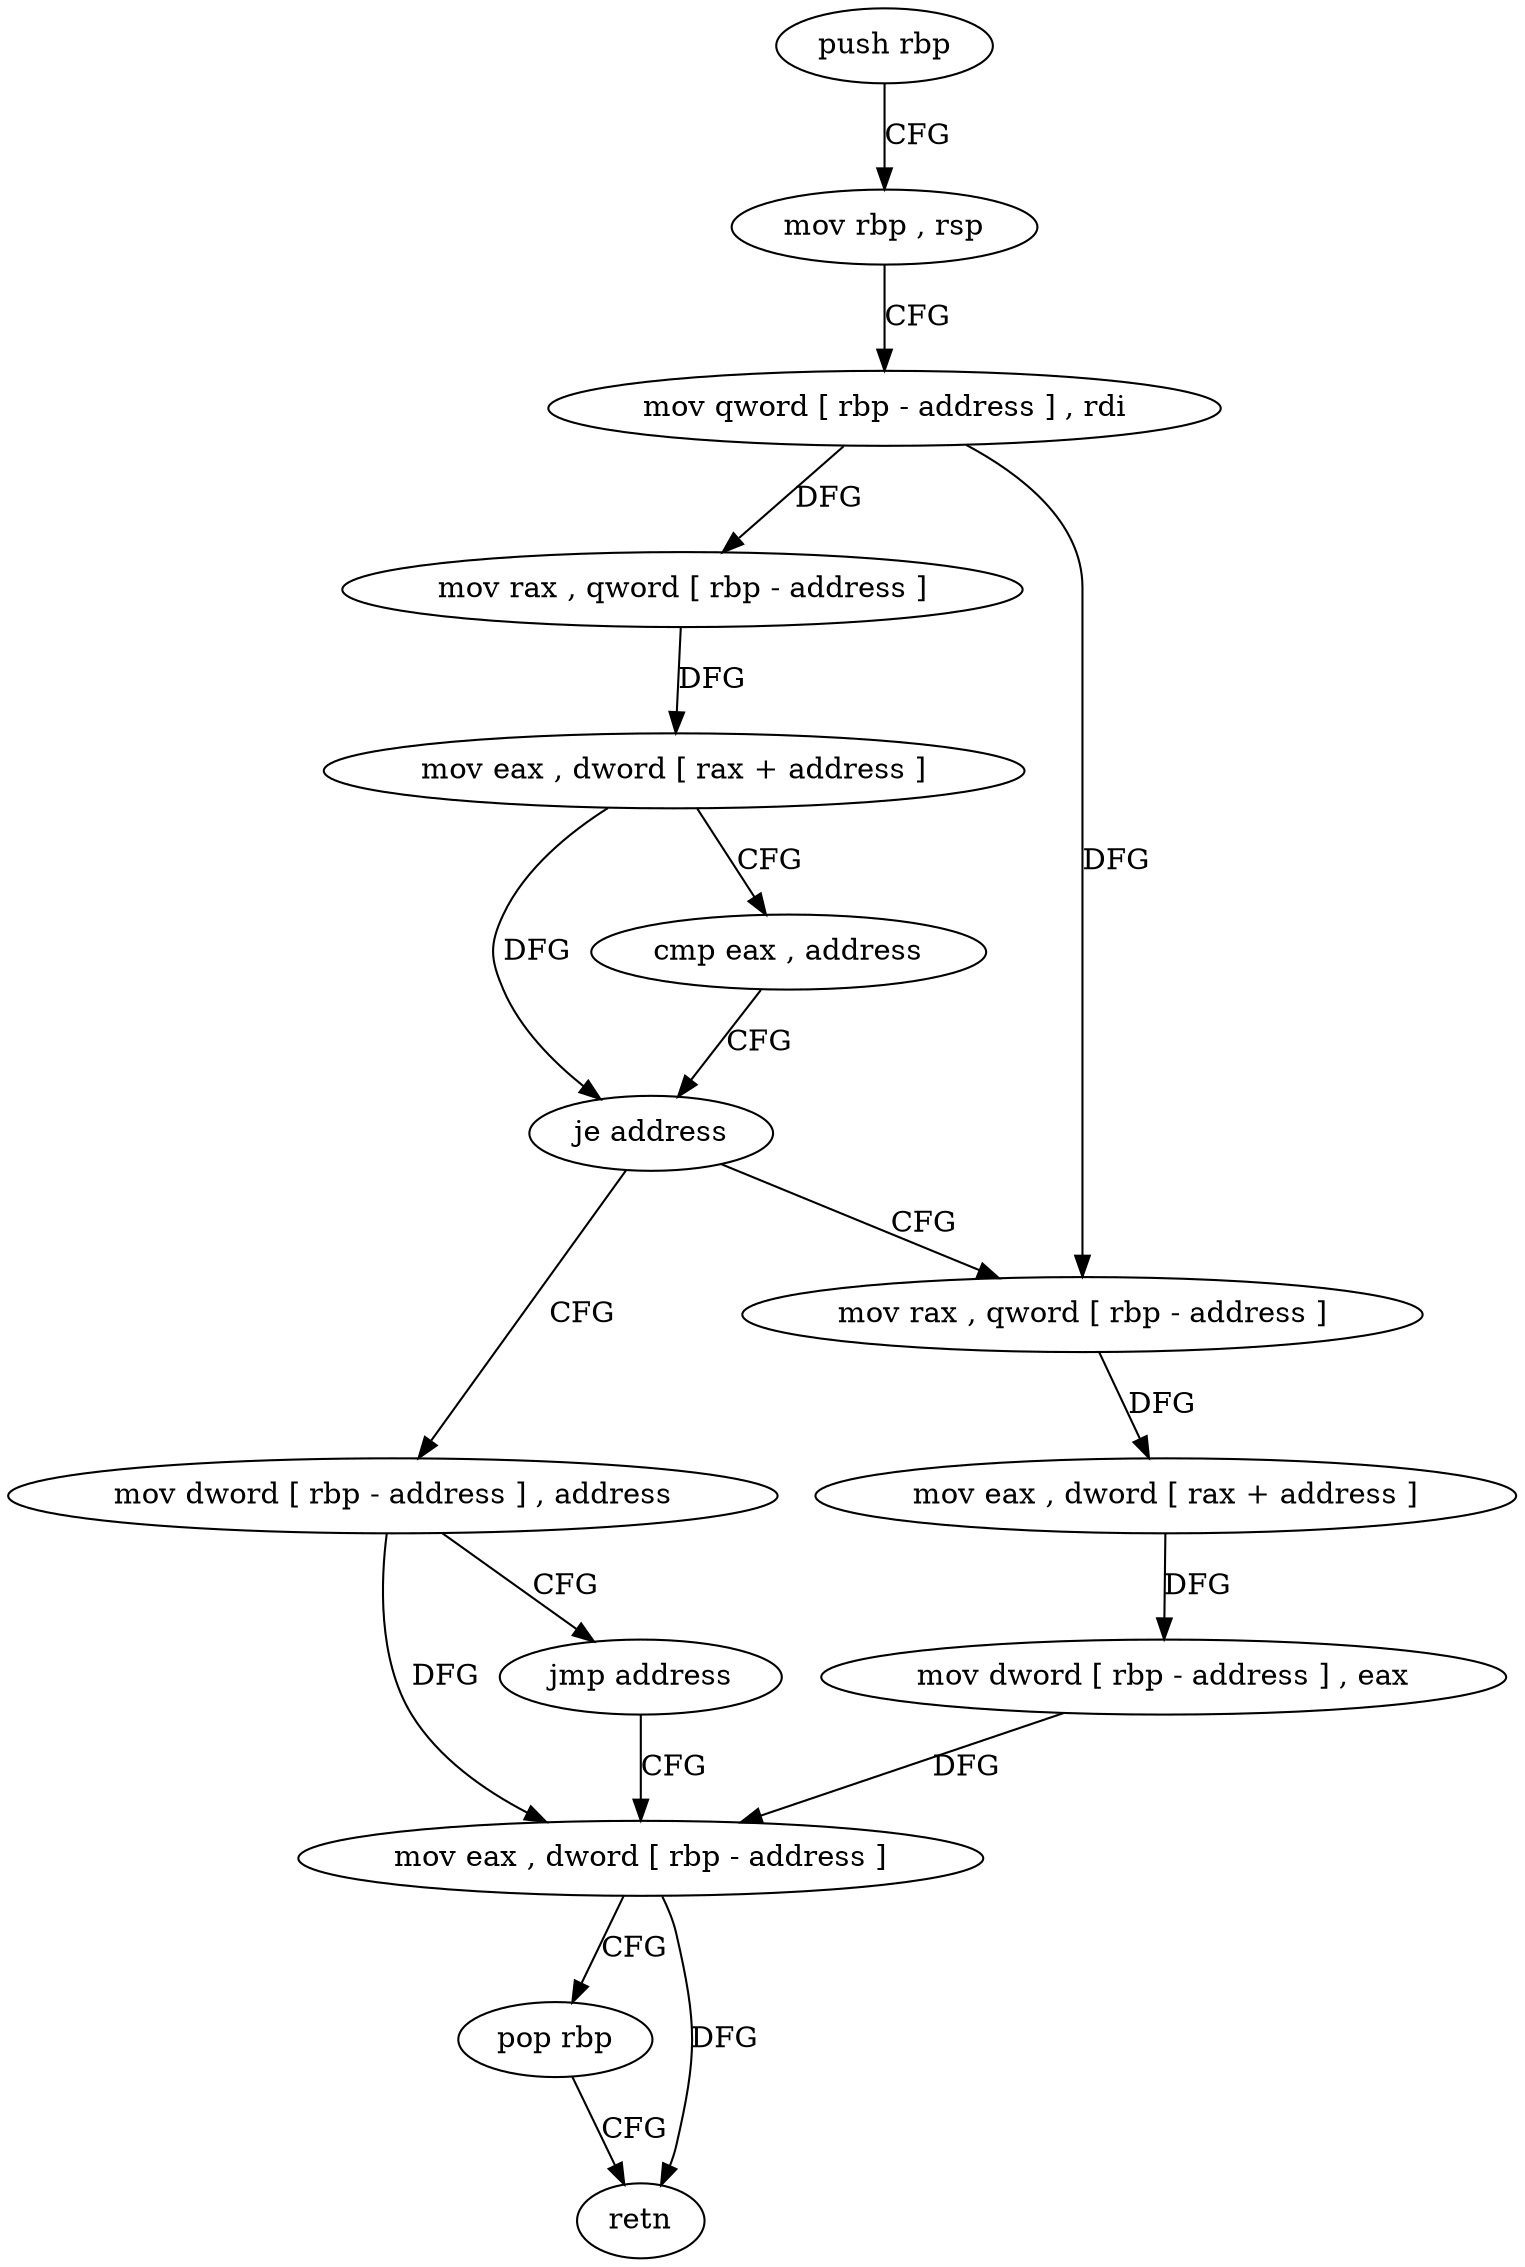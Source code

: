 digraph "func" {
"186352" [label = "push rbp" ]
"186353" [label = "mov rbp , rsp" ]
"186356" [label = "mov qword [ rbp - address ] , rdi" ]
"186360" [label = "mov rax , qword [ rbp - address ]" ]
"186364" [label = "mov eax , dword [ rax + address ]" ]
"186367" [label = "cmp eax , address" ]
"186370" [label = "je address" ]
"186381" [label = "mov rax , qword [ rbp - address ]" ]
"186372" [label = "mov dword [ rbp - address ] , address" ]
"186385" [label = "mov eax , dword [ rax + address ]" ]
"186388" [label = "mov dword [ rbp - address ] , eax" ]
"186391" [label = "mov eax , dword [ rbp - address ]" ]
"186379" [label = "jmp address" ]
"186394" [label = "pop rbp" ]
"186395" [label = "retn" ]
"186352" -> "186353" [ label = "CFG" ]
"186353" -> "186356" [ label = "CFG" ]
"186356" -> "186360" [ label = "DFG" ]
"186356" -> "186381" [ label = "DFG" ]
"186360" -> "186364" [ label = "DFG" ]
"186364" -> "186367" [ label = "CFG" ]
"186364" -> "186370" [ label = "DFG" ]
"186367" -> "186370" [ label = "CFG" ]
"186370" -> "186381" [ label = "CFG" ]
"186370" -> "186372" [ label = "CFG" ]
"186381" -> "186385" [ label = "DFG" ]
"186372" -> "186379" [ label = "CFG" ]
"186372" -> "186391" [ label = "DFG" ]
"186385" -> "186388" [ label = "DFG" ]
"186388" -> "186391" [ label = "DFG" ]
"186391" -> "186394" [ label = "CFG" ]
"186391" -> "186395" [ label = "DFG" ]
"186379" -> "186391" [ label = "CFG" ]
"186394" -> "186395" [ label = "CFG" ]
}
